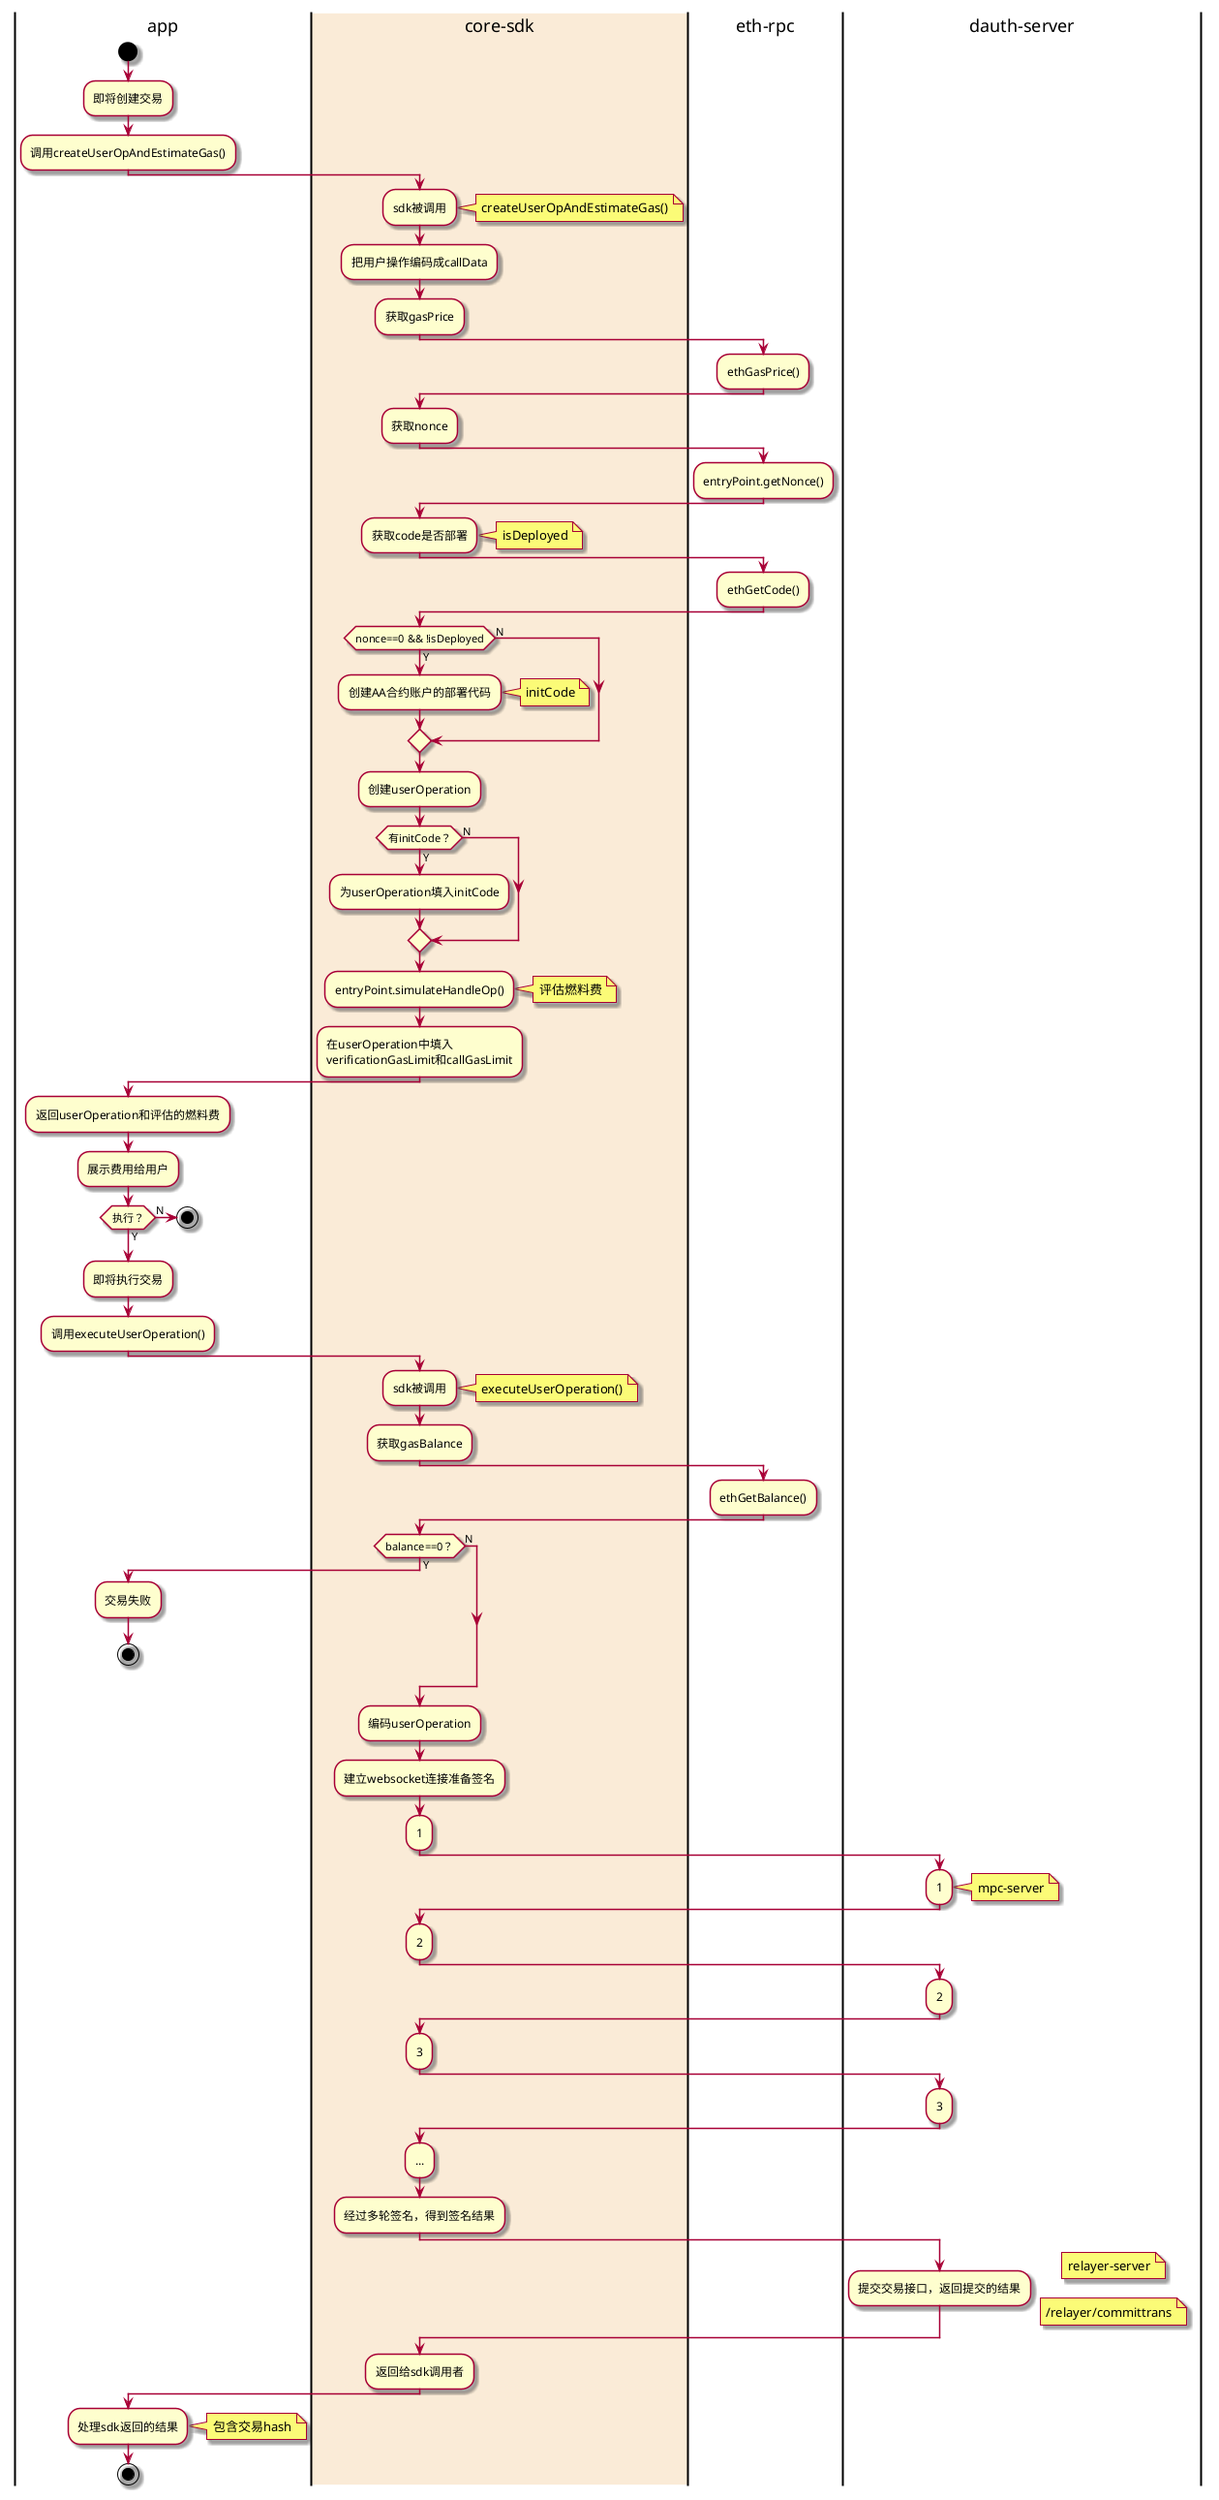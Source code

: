 @startuml
'https://plantuml.com/activity-diagram-beta
skin rose

|app|
start
:即将创建交易;
:调用createUserOpAndEstimateGas();
|#AntiqueWhite|core-sdk|
:sdk被调用;
note right: createUserOpAndEstimateGas()
:把用户操作编码成callData;
:获取gasPrice;
|eth-rpc|
:ethGasPrice();
|core-sdk|
:获取nonce;
|eth-rpc|
:entryPoint.getNonce();
|core-sdk|
:获取code是否部署;
note right: isDeployed
|eth-rpc|
:ethGetCode();
|core-sdk|
if (nonce==0 && !isDeployed) then (Y)
    :创建AA合约账户的部署代码;
    note right: initCode
else (N)
endif

:创建userOperation;
if (有initCode？) then (Y)
    :为userOperation填入initCode;
else (N)
endif

:entryPoint.simulateHandleOp();
note right:评估燃料费

:在userOperation中填入\nverificationGasLimit和callGasLimit;

|app|
:返回userOperation和评估的燃料费;
:展示费用给用户;
if (执行？) then (Y)
else (N)
    stop
endif
:即将执行交易;
:调用executeUserOperation();

|core-sdk|
:sdk被调用;
note right: executeUserOperation()

:获取gasBalance;
|eth-rpc|
:ethGetBalance();

|core-sdk|
if (balance==0？) then (Y)
    |app|
    :交易失败;
    stop
else (N)
endif

|core-sdk|
:编码userOperation;
:建立websocket连接准备签名;

:1;
|dauth-server|
:1;
note right: mpc-server
|core-sdk|
:2;
|dauth-server|
:2;
|core-sdk|
:3;
|dauth-server|
:3;

|core-sdk|
:...;
:经过多轮签名，得到签名结果;

|dauth-server|
:提交交易接口，返回提交的结果;
note right: relayer-server
note right: /relayer/committrans
|core-sdk|
:返回给sdk调用者;

|app|
:处理sdk返回的结果;
note right: 包含交易hash

stop

@enduml
